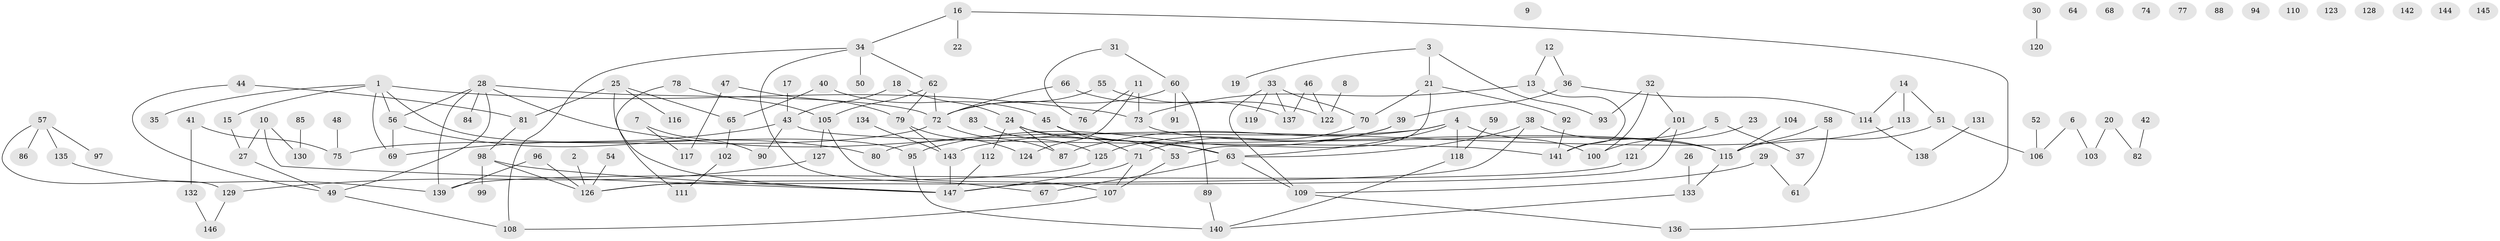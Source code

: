 // coarse degree distribution, {6: 0.050505050505050504, 1: 0.18181818181818182, 3: 0.12121212121212122, 2: 0.26262626262626265, 0: 0.1414141414141414, 4: 0.12121212121212122, 5: 0.08080808080808081, 8: 0.020202020202020204, 9: 0.010101010101010102, 7: 0.010101010101010102}
// Generated by graph-tools (version 1.1) at 2025/41/03/06/25 10:41:19]
// undirected, 147 vertices, 176 edges
graph export_dot {
graph [start="1"]
  node [color=gray90,style=filled];
  1;
  2;
  3;
  4;
  5;
  6;
  7;
  8;
  9;
  10;
  11;
  12;
  13;
  14;
  15;
  16;
  17;
  18;
  19;
  20;
  21;
  22;
  23;
  24;
  25;
  26;
  27;
  28;
  29;
  30;
  31;
  32;
  33;
  34;
  35;
  36;
  37;
  38;
  39;
  40;
  41;
  42;
  43;
  44;
  45;
  46;
  47;
  48;
  49;
  50;
  51;
  52;
  53;
  54;
  55;
  56;
  57;
  58;
  59;
  60;
  61;
  62;
  63;
  64;
  65;
  66;
  67;
  68;
  69;
  70;
  71;
  72;
  73;
  74;
  75;
  76;
  77;
  78;
  79;
  80;
  81;
  82;
  83;
  84;
  85;
  86;
  87;
  88;
  89;
  90;
  91;
  92;
  93;
  94;
  95;
  96;
  97;
  98;
  99;
  100;
  101;
  102;
  103;
  104;
  105;
  106;
  107;
  108;
  109;
  110;
  111;
  112;
  113;
  114;
  115;
  116;
  117;
  118;
  119;
  120;
  121;
  122;
  123;
  124;
  125;
  126;
  127;
  128;
  129;
  130;
  131;
  132;
  133;
  134;
  135;
  136;
  137;
  138;
  139;
  140;
  141;
  142;
  143;
  144;
  145;
  146;
  147;
  1 -- 15;
  1 -- 35;
  1 -- 56;
  1 -- 69;
  1 -- 73;
  1 -- 95;
  2 -- 126;
  3 -- 19;
  3 -- 21;
  3 -- 93;
  4 -- 63;
  4 -- 80;
  4 -- 87;
  4 -- 100;
  4 -- 118;
  5 -- 37;
  5 -- 141;
  6 -- 103;
  6 -- 106;
  7 -- 90;
  7 -- 117;
  8 -- 122;
  10 -- 27;
  10 -- 130;
  10 -- 147;
  11 -- 73;
  11 -- 76;
  11 -- 124;
  12 -- 13;
  12 -- 36;
  13 -- 73;
  13 -- 141;
  14 -- 51;
  14 -- 113;
  14 -- 114;
  15 -- 27;
  16 -- 22;
  16 -- 34;
  16 -- 136;
  17 -- 43;
  18 -- 24;
  18 -- 43;
  20 -- 82;
  20 -- 103;
  21 -- 53;
  21 -- 70;
  21 -- 92;
  23 -- 100;
  24 -- 53;
  24 -- 87;
  24 -- 112;
  24 -- 115;
  25 -- 65;
  25 -- 81;
  25 -- 116;
  25 -- 147;
  26 -- 133;
  27 -- 49;
  28 -- 49;
  28 -- 56;
  28 -- 63;
  28 -- 72;
  28 -- 84;
  28 -- 139;
  29 -- 61;
  29 -- 109;
  30 -- 120;
  31 -- 60;
  31 -- 76;
  32 -- 93;
  32 -- 100;
  32 -- 101;
  33 -- 70;
  33 -- 109;
  33 -- 119;
  33 -- 137;
  34 -- 50;
  34 -- 62;
  34 -- 67;
  34 -- 108;
  36 -- 39;
  36 -- 114;
  38 -- 63;
  38 -- 115;
  38 -- 147;
  39 -- 95;
  39 -- 125;
  40 -- 45;
  40 -- 65;
  41 -- 75;
  41 -- 132;
  42 -- 82;
  43 -- 69;
  43 -- 90;
  43 -- 141;
  44 -- 49;
  44 -- 81;
  45 -- 63;
  45 -- 71;
  46 -- 122;
  46 -- 137;
  47 -- 79;
  47 -- 117;
  48 -- 75;
  49 -- 108;
  51 -- 106;
  51 -- 115;
  52 -- 106;
  53 -- 107;
  54 -- 126;
  55 -- 72;
  55 -- 122;
  56 -- 69;
  56 -- 80;
  57 -- 86;
  57 -- 97;
  57 -- 129;
  57 -- 135;
  58 -- 61;
  58 -- 115;
  59 -- 118;
  60 -- 72;
  60 -- 89;
  60 -- 91;
  62 -- 72;
  62 -- 79;
  62 -- 105;
  63 -- 67;
  63 -- 109;
  65 -- 102;
  66 -- 72;
  66 -- 137;
  70 -- 71;
  71 -- 107;
  71 -- 147;
  72 -- 75;
  72 -- 87;
  73 -- 115;
  78 -- 105;
  78 -- 111;
  79 -- 124;
  79 -- 143;
  81 -- 98;
  83 -- 125;
  85 -- 130;
  89 -- 140;
  92 -- 141;
  95 -- 140;
  96 -- 126;
  96 -- 139;
  98 -- 99;
  98 -- 126;
  98 -- 147;
  101 -- 121;
  101 -- 126;
  102 -- 111;
  104 -- 115;
  105 -- 107;
  105 -- 127;
  107 -- 108;
  109 -- 136;
  112 -- 147;
  113 -- 143;
  114 -- 138;
  115 -- 133;
  118 -- 140;
  121 -- 139;
  125 -- 126;
  127 -- 129;
  129 -- 146;
  131 -- 138;
  132 -- 146;
  133 -- 140;
  134 -- 143;
  135 -- 139;
  143 -- 147;
}
